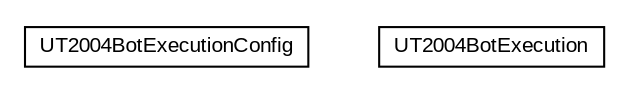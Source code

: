 #!/usr/local/bin/dot
#
# Class diagram 
# Generated by UMLGraph version 5.1 (http://www.umlgraph.org/)
#

digraph G {
	edge [fontname="arial",fontsize=10,labelfontname="arial",labelfontsize=10];
	node [fontname="arial",fontsize=10,shape=plaintext];
	nodesep=0.25;
	ranksep=0.5;
	// cz.cuni.amis.pogamut.ut2004.tournament.botexecution.UT2004BotExecutionConfig
	c94 [label=<<table title="cz.cuni.amis.pogamut.ut2004.tournament.botexecution.UT2004BotExecutionConfig" border="0" cellborder="1" cellspacing="0" cellpadding="2" port="p" href="./UT2004BotExecutionConfig.html">
		<tr><td><table border="0" cellspacing="0" cellpadding="1">
<tr><td align="center" balign="center"> UT2004BotExecutionConfig </td></tr>
		</table></td></tr>
		</table>>, fontname="arial", fontcolor="black", fontsize=10.0];
	// cz.cuni.amis.pogamut.ut2004.tournament.botexecution.UT2004BotExecution
	c95 [label=<<table title="cz.cuni.amis.pogamut.ut2004.tournament.botexecution.UT2004BotExecution" border="0" cellborder="1" cellspacing="0" cellpadding="2" port="p" href="./UT2004BotExecution.html">
		<tr><td><table border="0" cellspacing="0" cellpadding="1">
<tr><td align="center" balign="center"> UT2004BotExecution </td></tr>
		</table></td></tr>
		</table>>, fontname="arial", fontcolor="black", fontsize=10.0];
}

